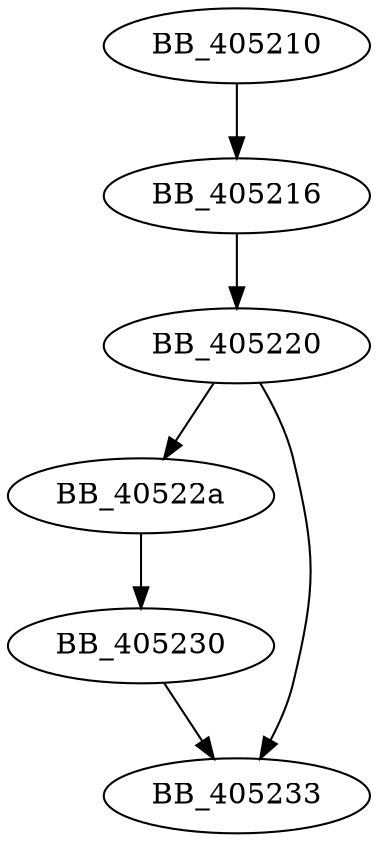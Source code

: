 DiGraph sub_405210{
BB_405210->BB_405216
BB_405216->BB_405220
BB_405220->BB_40522a
BB_405220->BB_405233
BB_40522a->BB_405230
BB_405230->BB_405233
}
